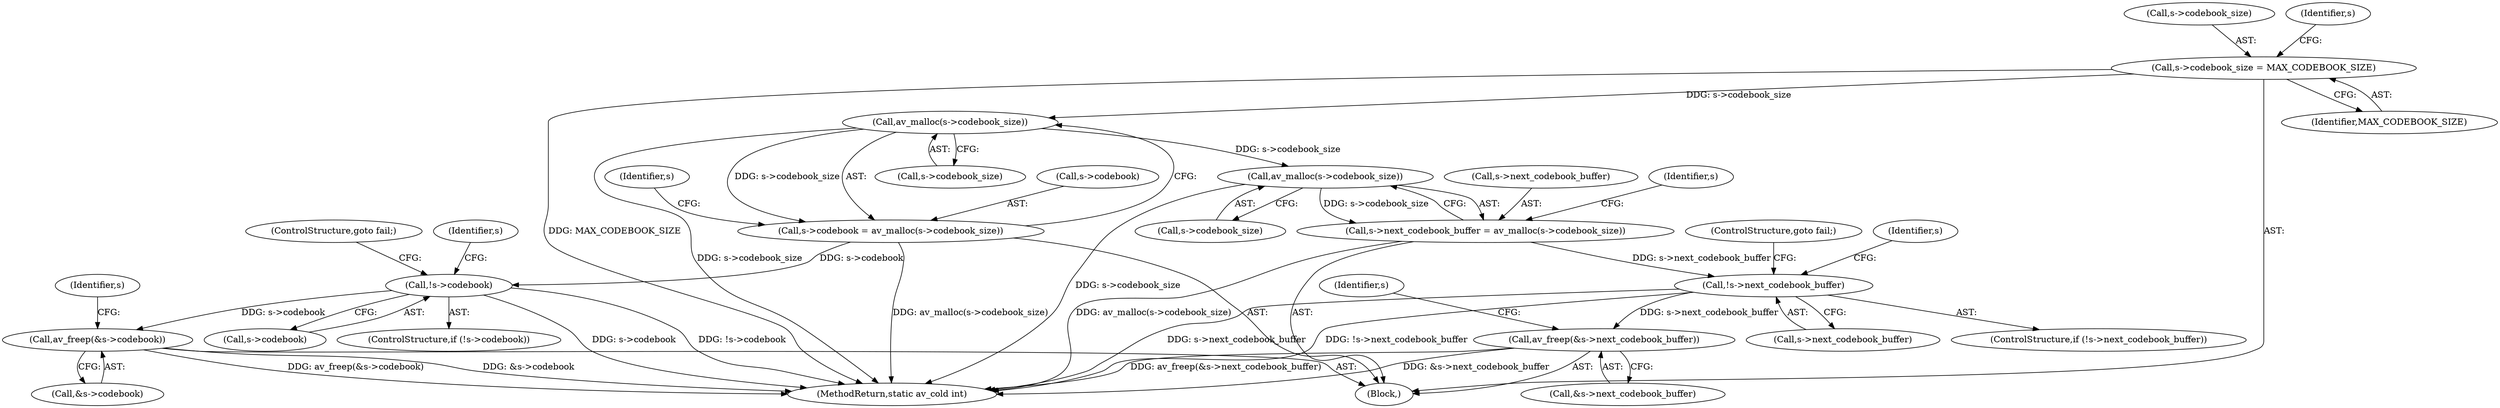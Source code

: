digraph "0_FFmpeg_02f909dc24b1f05cfbba75077c7707b905e63cd2@pointer" {
"1000318" [label="(Call,s->codebook_size = MAX_CODEBOOK_SIZE)"];
"1000327" [label="(Call,av_malloc(s->codebook_size))"];
"1000323" [label="(Call,s->codebook = av_malloc(s->codebook_size))"];
"1000332" [label="(Call,!s->codebook)"];
"1000465" [label="(Call,av_freep(&s->codebook))"];
"1000341" [label="(Call,av_malloc(s->codebook_size))"];
"1000337" [label="(Call,s->next_codebook_buffer = av_malloc(s->codebook_size))"];
"1000346" [label="(Call,!s->next_codebook_buffer)"];
"1000470" [label="(Call,av_freep(&s->next_codebook_buffer))"];
"1000465" [label="(Call,av_freep(&s->codebook))"];
"1000338" [label="(Call,s->next_codebook_buffer)"];
"1000336" [label="(ControlStructure,goto fail;)"];
"1000348" [label="(Identifier,s)"];
"1000324" [label="(Call,s->codebook)"];
"1000342" [label="(Call,s->codebook_size)"];
"1000333" [label="(Call,s->codebook)"];
"1000337" [label="(Call,s->next_codebook_buffer = av_malloc(s->codebook_size))"];
"1000327" [label="(Call,av_malloc(s->codebook_size))"];
"1000341" [label="(Call,av_malloc(s->codebook_size))"];
"1000345" [label="(ControlStructure,if (!s->next_codebook_buffer))"];
"1000328" [label="(Call,s->codebook_size)"];
"1000318" [label="(Call,s->codebook_size = MAX_CODEBOOK_SIZE)"];
"1000466" [label="(Call,&s->codebook)"];
"1000478" [label="(Identifier,s)"];
"1000332" [label="(Call,!s->codebook)"];
"1000323" [label="(Call,s->codebook = av_malloc(s->codebook_size))"];
"1000473" [label="(Identifier,s)"];
"1000483" [label="(MethodReturn,static av_cold int)"];
"1000346" [label="(Call,!s->next_codebook_buffer)"];
"1000331" [label="(ControlStructure,if (!s->codebook))"];
"1000319" [label="(Call,s->codebook_size)"];
"1000350" [label="(ControlStructure,goto fail;)"];
"1000109" [label="(Block,)"];
"1000325" [label="(Identifier,s)"];
"1000334" [label="(Identifier,s)"];
"1000470" [label="(Call,av_freep(&s->next_codebook_buffer))"];
"1000353" [label="(Identifier,s)"];
"1000322" [label="(Identifier,MAX_CODEBOOK_SIZE)"];
"1000471" [label="(Call,&s->next_codebook_buffer)"];
"1000339" [label="(Identifier,s)"];
"1000347" [label="(Call,s->next_codebook_buffer)"];
"1000318" -> "1000109"  [label="AST: "];
"1000318" -> "1000322"  [label="CFG: "];
"1000319" -> "1000318"  [label="AST: "];
"1000322" -> "1000318"  [label="AST: "];
"1000325" -> "1000318"  [label="CFG: "];
"1000318" -> "1000483"  [label="DDG: MAX_CODEBOOK_SIZE"];
"1000318" -> "1000327"  [label="DDG: s->codebook_size"];
"1000327" -> "1000323"  [label="AST: "];
"1000327" -> "1000328"  [label="CFG: "];
"1000328" -> "1000327"  [label="AST: "];
"1000323" -> "1000327"  [label="CFG: "];
"1000327" -> "1000483"  [label="DDG: s->codebook_size"];
"1000327" -> "1000323"  [label="DDG: s->codebook_size"];
"1000327" -> "1000341"  [label="DDG: s->codebook_size"];
"1000323" -> "1000109"  [label="AST: "];
"1000324" -> "1000323"  [label="AST: "];
"1000334" -> "1000323"  [label="CFG: "];
"1000323" -> "1000483"  [label="DDG: av_malloc(s->codebook_size)"];
"1000323" -> "1000332"  [label="DDG: s->codebook"];
"1000332" -> "1000331"  [label="AST: "];
"1000332" -> "1000333"  [label="CFG: "];
"1000333" -> "1000332"  [label="AST: "];
"1000336" -> "1000332"  [label="CFG: "];
"1000339" -> "1000332"  [label="CFG: "];
"1000332" -> "1000483"  [label="DDG: s->codebook"];
"1000332" -> "1000483"  [label="DDG: !s->codebook"];
"1000332" -> "1000465"  [label="DDG: s->codebook"];
"1000465" -> "1000109"  [label="AST: "];
"1000465" -> "1000466"  [label="CFG: "];
"1000466" -> "1000465"  [label="AST: "];
"1000473" -> "1000465"  [label="CFG: "];
"1000465" -> "1000483"  [label="DDG: av_freep(&s->codebook)"];
"1000465" -> "1000483"  [label="DDG: &s->codebook"];
"1000341" -> "1000337"  [label="AST: "];
"1000341" -> "1000342"  [label="CFG: "];
"1000342" -> "1000341"  [label="AST: "];
"1000337" -> "1000341"  [label="CFG: "];
"1000341" -> "1000483"  [label="DDG: s->codebook_size"];
"1000341" -> "1000337"  [label="DDG: s->codebook_size"];
"1000337" -> "1000109"  [label="AST: "];
"1000338" -> "1000337"  [label="AST: "];
"1000348" -> "1000337"  [label="CFG: "];
"1000337" -> "1000483"  [label="DDG: av_malloc(s->codebook_size)"];
"1000337" -> "1000346"  [label="DDG: s->next_codebook_buffer"];
"1000346" -> "1000345"  [label="AST: "];
"1000346" -> "1000347"  [label="CFG: "];
"1000347" -> "1000346"  [label="AST: "];
"1000350" -> "1000346"  [label="CFG: "];
"1000353" -> "1000346"  [label="CFG: "];
"1000346" -> "1000483"  [label="DDG: s->next_codebook_buffer"];
"1000346" -> "1000483"  [label="DDG: !s->next_codebook_buffer"];
"1000346" -> "1000470"  [label="DDG: s->next_codebook_buffer"];
"1000470" -> "1000109"  [label="AST: "];
"1000470" -> "1000471"  [label="CFG: "];
"1000471" -> "1000470"  [label="AST: "];
"1000478" -> "1000470"  [label="CFG: "];
"1000470" -> "1000483"  [label="DDG: &s->next_codebook_buffer"];
"1000470" -> "1000483"  [label="DDG: av_freep(&s->next_codebook_buffer)"];
}
